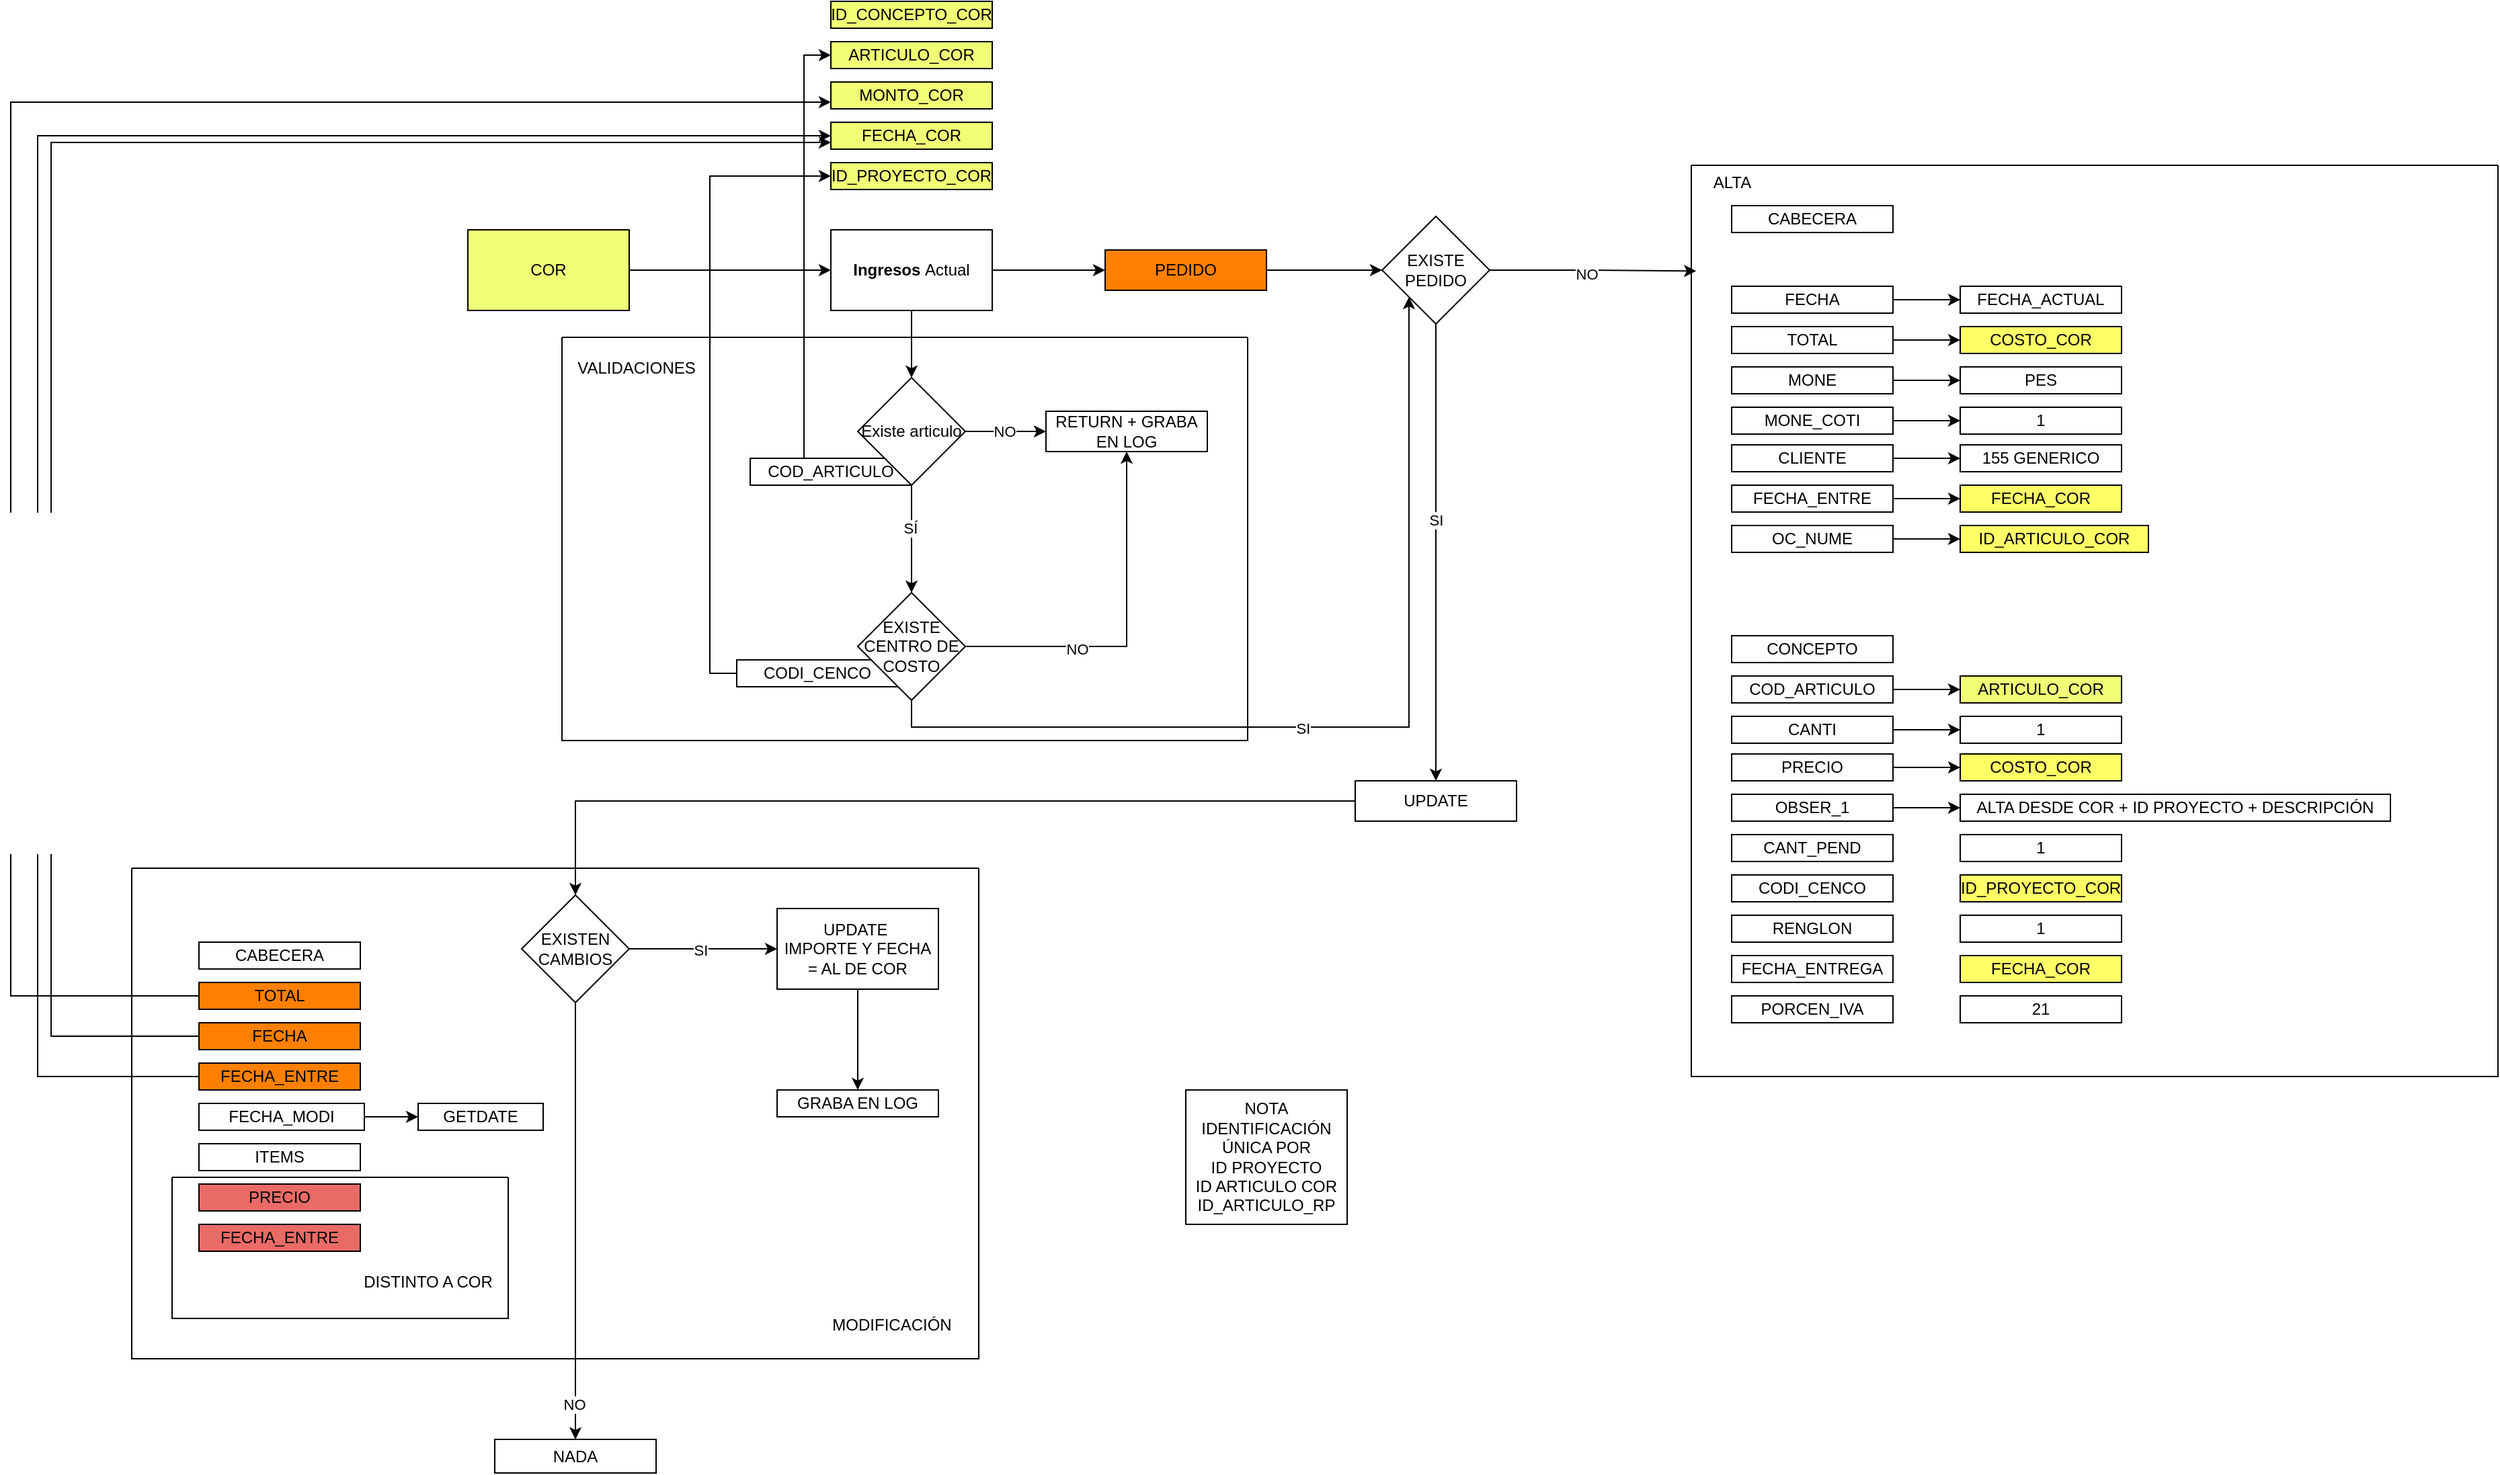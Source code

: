 <mxfile version="28.0.3">
  <diagram name="Página-1" id="az-HXvhcHMZpjfhaf4oW">
    <mxGraphModel dx="3389" dy="1124" grid="1" gridSize="10" guides="1" tooltips="1" connect="1" arrows="1" fold="1" page="1" pageScale="1" pageWidth="827" pageHeight="1169" math="0" shadow="0">
      <root>
        <mxCell id="0" />
        <mxCell id="1" parent="0" />
        <mxCell id="mA8WGkVpZ4x5Z3TfRWQx-1" style="edgeStyle=orthogonalEdgeStyle;rounded=0;orthogonalLoop=1;jettySize=auto;html=1;entryX=0;entryY=0.5;entryDx=0;entryDy=0;" edge="1" parent="1" source="mA8WGkVpZ4x5Z3TfRWQx-2" target="mA8WGkVpZ4x5Z3TfRWQx-3">
          <mxGeometry relative="1" as="geometry" />
        </mxCell>
        <mxCell id="mA8WGkVpZ4x5Z3TfRWQx-2" value="COR" style="rounded=0;whiteSpace=wrap;html=1;fillColor=#F1FF76;" vertex="1" parent="1">
          <mxGeometry x="-180" y="280" width="120" height="60" as="geometry" />
        </mxCell>
        <mxCell id="mA8WGkVpZ4x5Z3TfRWQx-12" style="edgeStyle=orthogonalEdgeStyle;rounded=0;orthogonalLoop=1;jettySize=auto;html=1;entryX=0.5;entryY=0;entryDx=0;entryDy=0;" edge="1" parent="1" source="mA8WGkVpZ4x5Z3TfRWQx-3" target="mA8WGkVpZ4x5Z3TfRWQx-9">
          <mxGeometry relative="1" as="geometry" />
        </mxCell>
        <mxCell id="mA8WGkVpZ4x5Z3TfRWQx-27" value="" style="edgeStyle=orthogonalEdgeStyle;rounded=0;orthogonalLoop=1;jettySize=auto;html=1;" edge="1" parent="1" source="mA8WGkVpZ4x5Z3TfRWQx-3" target="mA8WGkVpZ4x5Z3TfRWQx-26">
          <mxGeometry relative="1" as="geometry" />
        </mxCell>
        <mxCell id="mA8WGkVpZ4x5Z3TfRWQx-3" value="&lt;b&gt;Ingresos&amp;nbsp;&lt;/b&gt;Actual" style="rounded=0;whiteSpace=wrap;html=1;" vertex="1" parent="1">
          <mxGeometry x="90" y="280" width="120" height="60" as="geometry" />
        </mxCell>
        <mxCell id="mA8WGkVpZ4x5Z3TfRWQx-4" value="ARTICULO_COR" style="rounded=0;whiteSpace=wrap;html=1;fillColor=#F1FF76;" vertex="1" parent="1">
          <mxGeometry x="90" y="140" width="120" height="20" as="geometry" />
        </mxCell>
        <mxCell id="mA8WGkVpZ4x5Z3TfRWQx-5" value="ID_CONCEPTO_COR" style="rounded=0;whiteSpace=wrap;html=1;fillColor=#F1FF76;" vertex="1" parent="1">
          <mxGeometry x="90" y="110" width="120" height="20" as="geometry" />
        </mxCell>
        <mxCell id="mA8WGkVpZ4x5Z3TfRWQx-6" value="MONTO_COR" style="rounded=0;whiteSpace=wrap;html=1;fillColor=#F1FF76;" vertex="1" parent="1">
          <mxGeometry x="90" y="170" width="120" height="20" as="geometry" />
        </mxCell>
        <mxCell id="mA8WGkVpZ4x5Z3TfRWQx-7" value="FECHA_COR" style="rounded=0;whiteSpace=wrap;html=1;fillColor=#F1FF76;" vertex="1" parent="1">
          <mxGeometry x="90" y="200" width="120" height="20" as="geometry" />
        </mxCell>
        <mxCell id="mA8WGkVpZ4x5Z3TfRWQx-8" value="ID_PROYECTO_COR" style="rounded=0;whiteSpace=wrap;html=1;fillColor=#F1FF76;" vertex="1" parent="1">
          <mxGeometry x="90" y="230" width="120" height="20" as="geometry" />
        </mxCell>
        <mxCell id="mA8WGkVpZ4x5Z3TfRWQx-11" style="edgeStyle=orthogonalEdgeStyle;rounded=0;orthogonalLoop=1;jettySize=auto;html=1;entryX=0;entryY=0.5;entryDx=0;entryDy=0;" edge="1" parent="1" source="mA8WGkVpZ4x5Z3TfRWQx-10" target="mA8WGkVpZ4x5Z3TfRWQx-4">
          <mxGeometry relative="1" as="geometry">
            <Array as="points">
              <mxPoint x="70" y="150" />
            </Array>
          </mxGeometry>
        </mxCell>
        <mxCell id="mA8WGkVpZ4x5Z3TfRWQx-10" value="COD_ARTICULO" style="rounded=0;whiteSpace=wrap;html=1;" vertex="1" parent="1">
          <mxGeometry x="30" y="450" width="120" height="20" as="geometry" />
        </mxCell>
        <mxCell id="mA8WGkVpZ4x5Z3TfRWQx-17" style="edgeStyle=orthogonalEdgeStyle;rounded=0;orthogonalLoop=1;jettySize=auto;html=1;" edge="1" parent="1" source="mA8WGkVpZ4x5Z3TfRWQx-9" target="mA8WGkVpZ4x5Z3TfRWQx-14">
          <mxGeometry relative="1" as="geometry" />
        </mxCell>
        <mxCell id="mA8WGkVpZ4x5Z3TfRWQx-18" value="NO" style="edgeLabel;html=1;align=center;verticalAlign=middle;resizable=0;points=[];" vertex="1" connectable="0" parent="mA8WGkVpZ4x5Z3TfRWQx-17">
          <mxGeometry x="-0.027" relative="1" as="geometry">
            <mxPoint as="offset" />
          </mxGeometry>
        </mxCell>
        <mxCell id="mA8WGkVpZ4x5Z3TfRWQx-21" value="" style="edgeStyle=orthogonalEdgeStyle;rounded=0;orthogonalLoop=1;jettySize=auto;html=1;" edge="1" parent="1" source="mA8WGkVpZ4x5Z3TfRWQx-9" target="mA8WGkVpZ4x5Z3TfRWQx-20">
          <mxGeometry relative="1" as="geometry" />
        </mxCell>
        <mxCell id="mA8WGkVpZ4x5Z3TfRWQx-32" value="SÍ" style="edgeLabel;html=1;align=center;verticalAlign=middle;resizable=0;points=[];" vertex="1" connectable="0" parent="mA8WGkVpZ4x5Z3TfRWQx-21">
          <mxGeometry x="-0.205" y="-1" relative="1" as="geometry">
            <mxPoint as="offset" />
          </mxGeometry>
        </mxCell>
        <mxCell id="mA8WGkVpZ4x5Z3TfRWQx-9" value="Existe articulo" style="rhombus;whiteSpace=wrap;html=1;" vertex="1" parent="1">
          <mxGeometry x="110" y="390" width="80" height="80" as="geometry" />
        </mxCell>
        <mxCell id="mA8WGkVpZ4x5Z3TfRWQx-14" value="RETURN + GRABA EN LOG" style="rounded=0;whiteSpace=wrap;html=1;" vertex="1" parent="1">
          <mxGeometry x="250" y="415" width="120" height="30" as="geometry" />
        </mxCell>
        <mxCell id="mA8WGkVpZ4x5Z3TfRWQx-22" style="edgeStyle=orthogonalEdgeStyle;rounded=0;orthogonalLoop=1;jettySize=auto;html=1;entryX=0.5;entryY=1;entryDx=0;entryDy=0;" edge="1" parent="1" source="mA8WGkVpZ4x5Z3TfRWQx-20" target="mA8WGkVpZ4x5Z3TfRWQx-14">
          <mxGeometry relative="1" as="geometry" />
        </mxCell>
        <mxCell id="mA8WGkVpZ4x5Z3TfRWQx-23" value="NO" style="edgeLabel;html=1;align=center;verticalAlign=middle;resizable=0;points=[];" vertex="1" connectable="0" parent="mA8WGkVpZ4x5Z3TfRWQx-22">
          <mxGeometry x="-0.372" y="-2" relative="1" as="geometry">
            <mxPoint as="offset" />
          </mxGeometry>
        </mxCell>
        <mxCell id="mA8WGkVpZ4x5Z3TfRWQx-25" style="edgeStyle=orthogonalEdgeStyle;rounded=0;orthogonalLoop=1;jettySize=auto;html=1;entryX=0;entryY=0.5;entryDx=0;entryDy=0;" edge="1" parent="1" source="mA8WGkVpZ4x5Z3TfRWQx-24" target="mA8WGkVpZ4x5Z3TfRWQx-8">
          <mxGeometry relative="1" as="geometry">
            <Array as="points">
              <mxPoint y="610" />
              <mxPoint y="240" />
            </Array>
          </mxGeometry>
        </mxCell>
        <mxCell id="mA8WGkVpZ4x5Z3TfRWQx-24" value="CODI_CENCO" style="rounded=0;whiteSpace=wrap;html=1;" vertex="1" parent="1">
          <mxGeometry x="20" y="600" width="120" height="20" as="geometry" />
        </mxCell>
        <mxCell id="mA8WGkVpZ4x5Z3TfRWQx-172" style="edgeStyle=orthogonalEdgeStyle;rounded=0;orthogonalLoop=1;jettySize=auto;html=1;entryX=0;entryY=1;entryDx=0;entryDy=0;" edge="1" parent="1" source="mA8WGkVpZ4x5Z3TfRWQx-20" target="mA8WGkVpZ4x5Z3TfRWQx-28">
          <mxGeometry relative="1" as="geometry">
            <Array as="points">
              <mxPoint x="150" y="650" />
              <mxPoint x="520" y="650" />
            </Array>
          </mxGeometry>
        </mxCell>
        <mxCell id="mA8WGkVpZ4x5Z3TfRWQx-173" value="SI" style="edgeLabel;html=1;align=center;verticalAlign=middle;resizable=0;points=[];" vertex="1" connectable="0" parent="mA8WGkVpZ4x5Z3TfRWQx-172">
          <mxGeometry x="-0.123" y="-1" relative="1" as="geometry">
            <mxPoint x="-1" as="offset" />
          </mxGeometry>
        </mxCell>
        <mxCell id="mA8WGkVpZ4x5Z3TfRWQx-20" value="EXISTE CENTRO DE COSTO" style="rhombus;whiteSpace=wrap;html=1;" vertex="1" parent="1">
          <mxGeometry x="110" y="550" width="80" height="80" as="geometry" />
        </mxCell>
        <mxCell id="mA8WGkVpZ4x5Z3TfRWQx-29" value="" style="edgeStyle=orthogonalEdgeStyle;rounded=0;orthogonalLoop=1;jettySize=auto;html=1;" edge="1" parent="1" source="mA8WGkVpZ4x5Z3TfRWQx-26" target="mA8WGkVpZ4x5Z3TfRWQx-28">
          <mxGeometry relative="1" as="geometry" />
        </mxCell>
        <mxCell id="mA8WGkVpZ4x5Z3TfRWQx-26" value="PEDIDO" style="whiteSpace=wrap;html=1;rounded=0;fillColor=#FF8000;" vertex="1" parent="1">
          <mxGeometry x="294" y="295" width="120" height="30" as="geometry" />
        </mxCell>
        <mxCell id="mA8WGkVpZ4x5Z3TfRWQx-38" style="edgeStyle=orthogonalEdgeStyle;rounded=0;orthogonalLoop=1;jettySize=auto;html=1;entryX=0.5;entryY=0;entryDx=0;entryDy=0;" edge="1" parent="1" source="mA8WGkVpZ4x5Z3TfRWQx-28" target="mA8WGkVpZ4x5Z3TfRWQx-37">
          <mxGeometry relative="1" as="geometry" />
        </mxCell>
        <mxCell id="mA8WGkVpZ4x5Z3TfRWQx-39" value="SI" style="edgeLabel;html=1;align=center;verticalAlign=middle;resizable=0;points=[];" vertex="1" connectable="0" parent="mA8WGkVpZ4x5Z3TfRWQx-38">
          <mxGeometry x="-0.144" relative="1" as="geometry">
            <mxPoint as="offset" />
          </mxGeometry>
        </mxCell>
        <mxCell id="mA8WGkVpZ4x5Z3TfRWQx-28" value="EXISTE PEDIDO" style="rhombus;whiteSpace=wrap;html=1;rounded=0;" vertex="1" parent="1">
          <mxGeometry x="500" y="270" width="80" height="80" as="geometry" />
        </mxCell>
        <mxCell id="mA8WGkVpZ4x5Z3TfRWQx-30" value="" style="swimlane;startSize=0;" vertex="1" parent="1">
          <mxGeometry x="-110" y="360" width="510" height="300" as="geometry" />
        </mxCell>
        <mxCell id="mA8WGkVpZ4x5Z3TfRWQx-31" value="VALIDACIONES" style="text;html=1;align=center;verticalAlign=middle;resizable=0;points=[];autosize=1;strokeColor=none;fillColor=none;" vertex="1" parent="mA8WGkVpZ4x5Z3TfRWQx-30">
          <mxGeometry y="8" width="110" height="30" as="geometry" />
        </mxCell>
        <mxCell id="mA8WGkVpZ4x5Z3TfRWQx-41" value="" style="edgeStyle=orthogonalEdgeStyle;rounded=0;orthogonalLoop=1;jettySize=auto;html=1;" edge="1" parent="1" source="mA8WGkVpZ4x5Z3TfRWQx-37" target="mA8WGkVpZ4x5Z3TfRWQx-40">
          <mxGeometry relative="1" as="geometry" />
        </mxCell>
        <mxCell id="mA8WGkVpZ4x5Z3TfRWQx-37" value="UPDATE" style="rounded=0;whiteSpace=wrap;html=1;" vertex="1" parent="1">
          <mxGeometry x="480" y="690" width="120" height="30" as="geometry" />
        </mxCell>
        <mxCell id="mA8WGkVpZ4x5Z3TfRWQx-51" style="edgeStyle=orthogonalEdgeStyle;rounded=0;orthogonalLoop=1;jettySize=auto;html=1;" edge="1" parent="1" source="mA8WGkVpZ4x5Z3TfRWQx-40" target="mA8WGkVpZ4x5Z3TfRWQx-49">
          <mxGeometry relative="1" as="geometry" />
        </mxCell>
        <mxCell id="mA8WGkVpZ4x5Z3TfRWQx-72" value="SI" style="edgeLabel;html=1;align=center;verticalAlign=middle;resizable=0;points=[];" vertex="1" connectable="0" parent="mA8WGkVpZ4x5Z3TfRWQx-51">
          <mxGeometry x="-0.047" y="-1" relative="1" as="geometry">
            <mxPoint as="offset" />
          </mxGeometry>
        </mxCell>
        <mxCell id="mA8WGkVpZ4x5Z3TfRWQx-63" style="edgeStyle=orthogonalEdgeStyle;rounded=0;orthogonalLoop=1;jettySize=auto;html=1;entryX=0.5;entryY=0;entryDx=0;entryDy=0;" edge="1" parent="1" source="mA8WGkVpZ4x5Z3TfRWQx-40" target="mA8WGkVpZ4x5Z3TfRWQx-43">
          <mxGeometry relative="1" as="geometry" />
        </mxCell>
        <mxCell id="mA8WGkVpZ4x5Z3TfRWQx-64" value="NO" style="edgeLabel;html=1;align=center;verticalAlign=middle;resizable=0;points=[];" vertex="1" connectable="0" parent="mA8WGkVpZ4x5Z3TfRWQx-63">
          <mxGeometry x="0.839" y="-1" relative="1" as="geometry">
            <mxPoint as="offset" />
          </mxGeometry>
        </mxCell>
        <mxCell id="mA8WGkVpZ4x5Z3TfRWQx-40" value="EXISTEN CAMBIOS" style="rhombus;whiteSpace=wrap;html=1;rounded=0;" vertex="1" parent="1">
          <mxGeometry x="-140" y="775" width="80" height="80" as="geometry" />
        </mxCell>
        <mxCell id="mA8WGkVpZ4x5Z3TfRWQx-43" value="NADA" style="whiteSpace=wrap;html=1;rounded=0;" vertex="1" parent="1">
          <mxGeometry x="-160" y="1180" width="120" height="25" as="geometry" />
        </mxCell>
        <mxCell id="mA8WGkVpZ4x5Z3TfRWQx-48" value="" style="edgeStyle=orthogonalEdgeStyle;rounded=0;orthogonalLoop=1;jettySize=auto;html=1;" edge="1" parent="1" source="mA8WGkVpZ4x5Z3TfRWQx-49" target="mA8WGkVpZ4x5Z3TfRWQx-50">
          <mxGeometry relative="1" as="geometry" />
        </mxCell>
        <mxCell id="mA8WGkVpZ4x5Z3TfRWQx-49" value="UPDATE&amp;nbsp;&lt;div&gt;IMPORTE Y FECHA = AL DE COR&lt;/div&gt;" style="rounded=0;whiteSpace=wrap;html=1;" vertex="1" parent="1">
          <mxGeometry x="50" y="785" width="120" height="60" as="geometry" />
        </mxCell>
        <mxCell id="mA8WGkVpZ4x5Z3TfRWQx-65" value="" style="swimlane;startSize=0;" vertex="1" parent="1">
          <mxGeometry x="-430" y="755" width="630" height="365" as="geometry" />
        </mxCell>
        <mxCell id="mA8WGkVpZ4x5Z3TfRWQx-66" value="MODIFICACIÓN" style="text;html=1;align=center;verticalAlign=middle;resizable=0;points=[];autosize=1;strokeColor=none;fillColor=none;" vertex="1" parent="mA8WGkVpZ4x5Z3TfRWQx-65">
          <mxGeometry x="510" y="325" width="110" height="30" as="geometry" />
        </mxCell>
        <mxCell id="mA8WGkVpZ4x5Z3TfRWQx-50" value="GRABA EN LOG" style="whiteSpace=wrap;html=1;rounded=0;" vertex="1" parent="mA8WGkVpZ4x5Z3TfRWQx-65">
          <mxGeometry x="480" y="165" width="120" height="20" as="geometry" />
        </mxCell>
        <mxCell id="mA8WGkVpZ4x5Z3TfRWQx-78" value="" style="swimlane;startSize=0;" vertex="1" parent="mA8WGkVpZ4x5Z3TfRWQx-65">
          <mxGeometry x="30" y="230" width="250" height="105" as="geometry" />
        </mxCell>
        <mxCell id="mA8WGkVpZ4x5Z3TfRWQx-52" value="CABECERA" style="whiteSpace=wrap;html=1;rounded=0;" vertex="1" parent="1">
          <mxGeometry x="-380" y="810" width="120" height="20" as="geometry" />
        </mxCell>
        <mxCell id="mA8WGkVpZ4x5Z3TfRWQx-53" value="ITEMS" style="whiteSpace=wrap;html=1;rounded=0;" vertex="1" parent="1">
          <mxGeometry x="-380" y="960" width="120" height="20" as="geometry" />
        </mxCell>
        <mxCell id="mA8WGkVpZ4x5Z3TfRWQx-54" value="PRECIO" style="whiteSpace=wrap;html=1;rounded=0;fillColor=#EA6B66;" vertex="1" parent="1">
          <mxGeometry x="-380" y="990" width="120" height="20" as="geometry" />
        </mxCell>
        <mxCell id="mA8WGkVpZ4x5Z3TfRWQx-55" value="FECHA_ENTRE" style="whiteSpace=wrap;html=1;rounded=0;fillColor=#EA6B66;" vertex="1" parent="1">
          <mxGeometry x="-380" y="1020" width="120" height="20" as="geometry" />
        </mxCell>
        <mxCell id="mA8WGkVpZ4x5Z3TfRWQx-75" style="edgeStyle=orthogonalEdgeStyle;rounded=0;orthogonalLoop=1;jettySize=auto;html=1;entryX=0;entryY=0.75;entryDx=0;entryDy=0;" edge="1" parent="1" source="mA8WGkVpZ4x5Z3TfRWQx-56" target="mA8WGkVpZ4x5Z3TfRWQx-6">
          <mxGeometry relative="1" as="geometry">
            <Array as="points">
              <mxPoint x="-520" y="850" />
              <mxPoint x="-520" y="185" />
            </Array>
          </mxGeometry>
        </mxCell>
        <mxCell id="mA8WGkVpZ4x5Z3TfRWQx-56" value="TOTAL" style="whiteSpace=wrap;html=1;rounded=0;fillColor=#FF8000;" vertex="1" parent="1">
          <mxGeometry x="-380" y="840" width="120" height="20" as="geometry" />
        </mxCell>
        <mxCell id="mA8WGkVpZ4x5Z3TfRWQx-71" style="edgeStyle=orthogonalEdgeStyle;rounded=0;orthogonalLoop=1;jettySize=auto;html=1;" edge="1" parent="1" source="mA8WGkVpZ4x5Z3TfRWQx-57" target="mA8WGkVpZ4x5Z3TfRWQx-70">
          <mxGeometry relative="1" as="geometry" />
        </mxCell>
        <mxCell id="mA8WGkVpZ4x5Z3TfRWQx-57" value="FECHA_MODI" style="whiteSpace=wrap;html=1;rounded=0;" vertex="1" parent="1">
          <mxGeometry x="-380" y="930" width="123" height="20" as="geometry" />
        </mxCell>
        <mxCell id="mA8WGkVpZ4x5Z3TfRWQx-76" style="edgeStyle=orthogonalEdgeStyle;rounded=0;orthogonalLoop=1;jettySize=auto;html=1;entryX=0;entryY=0.75;entryDx=0;entryDy=0;" edge="1" parent="1" source="mA8WGkVpZ4x5Z3TfRWQx-59" target="mA8WGkVpZ4x5Z3TfRWQx-7">
          <mxGeometry relative="1" as="geometry">
            <Array as="points">
              <mxPoint x="-490" y="880" />
              <mxPoint x="-490" y="215" />
            </Array>
          </mxGeometry>
        </mxCell>
        <mxCell id="mA8WGkVpZ4x5Z3TfRWQx-59" value="FECHA" style="whiteSpace=wrap;html=1;rounded=0;fillColor=#FF8000;" vertex="1" parent="1">
          <mxGeometry x="-380" y="870" width="120" height="20" as="geometry" />
        </mxCell>
        <mxCell id="mA8WGkVpZ4x5Z3TfRWQx-77" style="edgeStyle=orthogonalEdgeStyle;rounded=0;orthogonalLoop=1;jettySize=auto;html=1;entryX=0;entryY=0.5;entryDx=0;entryDy=0;" edge="1" parent="1" source="mA8WGkVpZ4x5Z3TfRWQx-60" target="mA8WGkVpZ4x5Z3TfRWQx-7">
          <mxGeometry relative="1" as="geometry">
            <Array as="points">
              <mxPoint x="-500" y="910" />
              <mxPoint x="-500" y="210" />
            </Array>
          </mxGeometry>
        </mxCell>
        <mxCell id="mA8WGkVpZ4x5Z3TfRWQx-60" value="FECHA_ENTRE" style="whiteSpace=wrap;html=1;rounded=0;fillColor=#FF8000;" vertex="1" parent="1">
          <mxGeometry x="-380" y="900" width="120" height="20" as="geometry" />
        </mxCell>
        <mxCell id="mA8WGkVpZ4x5Z3TfRWQx-70" value="GETDATE" style="whiteSpace=wrap;html=1;rounded=0;" vertex="1" parent="1">
          <mxGeometry x="-217" y="930" width="93" height="20" as="geometry" />
        </mxCell>
        <mxCell id="mA8WGkVpZ4x5Z3TfRWQx-79" value="DISTINTO A COR" style="text;html=1;align=center;verticalAlign=middle;resizable=0;points=[];autosize=1;strokeColor=none;fillColor=none;" vertex="1" parent="1">
          <mxGeometry x="-270" y="1048" width="120" height="30" as="geometry" />
        </mxCell>
        <mxCell id="mA8WGkVpZ4x5Z3TfRWQx-80" value="CABECERA" style="rounded=0;whiteSpace=wrap;html=1;" vertex="1" parent="1">
          <mxGeometry x="760" y="262" width="120" height="20" as="geometry" />
        </mxCell>
        <mxCell id="mA8WGkVpZ4x5Z3TfRWQx-84" style="edgeStyle=orthogonalEdgeStyle;rounded=0;orthogonalLoop=1;jettySize=auto;html=1;entryX=0;entryY=0.5;entryDx=0;entryDy=0;" edge="1" parent="1" source="mA8WGkVpZ4x5Z3TfRWQx-85" target="mA8WGkVpZ4x5Z3TfRWQx-86">
          <mxGeometry relative="1" as="geometry" />
        </mxCell>
        <mxCell id="mA8WGkVpZ4x5Z3TfRWQx-85" value="FECHA" style="rounded=0;whiteSpace=wrap;html=1;" vertex="1" parent="1">
          <mxGeometry x="760" y="322" width="120" height="20" as="geometry" />
        </mxCell>
        <mxCell id="mA8WGkVpZ4x5Z3TfRWQx-86" value="FECHA_ACTUAL" style="rounded=0;whiteSpace=wrap;html=1;fillColor=#FFFFFF;" vertex="1" parent="1">
          <mxGeometry x="930" y="322" width="120" height="20" as="geometry" />
        </mxCell>
        <mxCell id="mA8WGkVpZ4x5Z3TfRWQx-87" style="edgeStyle=orthogonalEdgeStyle;rounded=0;orthogonalLoop=1;jettySize=auto;html=1;entryX=0;entryY=0.5;entryDx=0;entryDy=0;" edge="1" parent="1" source="mA8WGkVpZ4x5Z3TfRWQx-88" target="mA8WGkVpZ4x5Z3TfRWQx-89">
          <mxGeometry relative="1" as="geometry" />
        </mxCell>
        <mxCell id="mA8WGkVpZ4x5Z3TfRWQx-88" value="TOTAL" style="rounded=0;whiteSpace=wrap;html=1;" vertex="1" parent="1">
          <mxGeometry x="760" y="352" width="120" height="20" as="geometry" />
        </mxCell>
        <mxCell id="mA8WGkVpZ4x5Z3TfRWQx-89" value="COSTO_COR" style="rounded=0;whiteSpace=wrap;html=1;fillColor=#FFFF66;" vertex="1" parent="1">
          <mxGeometry x="930" y="352" width="120" height="20" as="geometry" />
        </mxCell>
        <mxCell id="mA8WGkVpZ4x5Z3TfRWQx-90" style="edgeStyle=orthogonalEdgeStyle;rounded=0;orthogonalLoop=1;jettySize=auto;html=1;entryX=0;entryY=0.5;entryDx=0;entryDy=0;" edge="1" parent="1" source="mA8WGkVpZ4x5Z3TfRWQx-91" target="mA8WGkVpZ4x5Z3TfRWQx-92">
          <mxGeometry relative="1" as="geometry" />
        </mxCell>
        <mxCell id="mA8WGkVpZ4x5Z3TfRWQx-91" value="MONE" style="rounded=0;whiteSpace=wrap;html=1;" vertex="1" parent="1">
          <mxGeometry x="760" y="382" width="120" height="20" as="geometry" />
        </mxCell>
        <mxCell id="mA8WGkVpZ4x5Z3TfRWQx-92" value="PES" style="rounded=0;whiteSpace=wrap;html=1;" vertex="1" parent="1">
          <mxGeometry x="930" y="382" width="120" height="20" as="geometry" />
        </mxCell>
        <mxCell id="mA8WGkVpZ4x5Z3TfRWQx-93" style="edgeStyle=orthogonalEdgeStyle;rounded=0;orthogonalLoop=1;jettySize=auto;html=1;entryX=0;entryY=0.5;entryDx=0;entryDy=0;" edge="1" parent="1" source="mA8WGkVpZ4x5Z3TfRWQx-94" target="mA8WGkVpZ4x5Z3TfRWQx-95">
          <mxGeometry relative="1" as="geometry" />
        </mxCell>
        <mxCell id="mA8WGkVpZ4x5Z3TfRWQx-94" value="MONE_COTI" style="rounded=0;whiteSpace=wrap;html=1;" vertex="1" parent="1">
          <mxGeometry x="760" y="412" width="120" height="20" as="geometry" />
        </mxCell>
        <mxCell id="mA8WGkVpZ4x5Z3TfRWQx-95" value="1" style="rounded=0;whiteSpace=wrap;html=1;" vertex="1" parent="1">
          <mxGeometry x="930" y="412" width="120" height="20" as="geometry" />
        </mxCell>
        <mxCell id="mA8WGkVpZ4x5Z3TfRWQx-99" value="" style="swimlane;startSize=0;" vertex="1" parent="1">
          <mxGeometry x="730" y="232" width="600" height="678" as="geometry" />
        </mxCell>
        <mxCell id="mA8WGkVpZ4x5Z3TfRWQx-100" value="CONCEPTO" style="rounded=0;whiteSpace=wrap;html=1;" vertex="1" parent="mA8WGkVpZ4x5Z3TfRWQx-99">
          <mxGeometry x="30" y="350" width="120" height="20" as="geometry" />
        </mxCell>
        <mxCell id="mA8WGkVpZ4x5Z3TfRWQx-101" style="edgeStyle=orthogonalEdgeStyle;rounded=0;orthogonalLoop=1;jettySize=auto;html=1;entryX=0;entryY=0.5;entryDx=0;entryDy=0;" edge="1" parent="mA8WGkVpZ4x5Z3TfRWQx-99" source="mA8WGkVpZ4x5Z3TfRWQx-102" target="mA8WGkVpZ4x5Z3TfRWQx-103">
          <mxGeometry relative="1" as="geometry" />
        </mxCell>
        <mxCell id="mA8WGkVpZ4x5Z3TfRWQx-102" value="COD_ARTICULO" style="rounded=0;whiteSpace=wrap;html=1;" vertex="1" parent="mA8WGkVpZ4x5Z3TfRWQx-99">
          <mxGeometry x="30" y="380" width="120" height="20" as="geometry" />
        </mxCell>
        <mxCell id="mA8WGkVpZ4x5Z3TfRWQx-103" value="ARTICULO_COR" style="rounded=0;whiteSpace=wrap;html=1;fillColor=#F1FF76;" vertex="1" parent="mA8WGkVpZ4x5Z3TfRWQx-99">
          <mxGeometry x="200" y="380" width="120" height="20" as="geometry" />
        </mxCell>
        <mxCell id="mA8WGkVpZ4x5Z3TfRWQx-104" style="edgeStyle=orthogonalEdgeStyle;rounded=0;orthogonalLoop=1;jettySize=auto;html=1;entryX=0;entryY=0.5;entryDx=0;entryDy=0;" edge="1" parent="mA8WGkVpZ4x5Z3TfRWQx-99" source="mA8WGkVpZ4x5Z3TfRWQx-105" target="mA8WGkVpZ4x5Z3TfRWQx-106">
          <mxGeometry relative="1" as="geometry" />
        </mxCell>
        <mxCell id="mA8WGkVpZ4x5Z3TfRWQx-105" value="CANTI" style="rounded=0;whiteSpace=wrap;html=1;" vertex="1" parent="mA8WGkVpZ4x5Z3TfRWQx-99">
          <mxGeometry x="30" y="410" width="120" height="20" as="geometry" />
        </mxCell>
        <mxCell id="mA8WGkVpZ4x5Z3TfRWQx-106" value="1" style="rounded=0;whiteSpace=wrap;html=1;fillColor=#FFFFFF;" vertex="1" parent="mA8WGkVpZ4x5Z3TfRWQx-99">
          <mxGeometry x="200" y="410" width="120" height="20" as="geometry" />
        </mxCell>
        <mxCell id="mA8WGkVpZ4x5Z3TfRWQx-122" style="edgeStyle=orthogonalEdgeStyle;rounded=0;orthogonalLoop=1;jettySize=auto;html=1;entryX=0;entryY=0.5;entryDx=0;entryDy=0;" edge="1" parent="mA8WGkVpZ4x5Z3TfRWQx-99" source="mA8WGkVpZ4x5Z3TfRWQx-123" target="mA8WGkVpZ4x5Z3TfRWQx-124">
          <mxGeometry relative="1" as="geometry" />
        </mxCell>
        <mxCell id="mA8WGkVpZ4x5Z3TfRWQx-123" value="OC_NUME" style="rounded=0;whiteSpace=wrap;html=1;" vertex="1" parent="mA8WGkVpZ4x5Z3TfRWQx-99">
          <mxGeometry x="30" y="268" width="120" height="20" as="geometry" />
        </mxCell>
        <mxCell id="mA8WGkVpZ4x5Z3TfRWQx-124" value="ID_ARTICULO_COR" style="rounded=0;whiteSpace=wrap;html=1;fillColor=#FFFF66;" vertex="1" parent="mA8WGkVpZ4x5Z3TfRWQx-99">
          <mxGeometry x="200" y="268" width="140" height="20" as="geometry" />
        </mxCell>
        <mxCell id="mA8WGkVpZ4x5Z3TfRWQx-82" value="CLIENTE" style="rounded=0;whiteSpace=wrap;html=1;" vertex="1" parent="mA8WGkVpZ4x5Z3TfRWQx-99">
          <mxGeometry x="30" y="208" width="120" height="20" as="geometry" />
        </mxCell>
        <mxCell id="mA8WGkVpZ4x5Z3TfRWQx-83" value="155 GENERICO" style="rounded=0;whiteSpace=wrap;html=1;" vertex="1" parent="mA8WGkVpZ4x5Z3TfRWQx-99">
          <mxGeometry x="200" y="208" width="120" height="20" as="geometry" />
        </mxCell>
        <mxCell id="mA8WGkVpZ4x5Z3TfRWQx-81" style="edgeStyle=orthogonalEdgeStyle;rounded=0;orthogonalLoop=1;jettySize=auto;html=1;entryX=0;entryY=0.5;entryDx=0;entryDy=0;" edge="1" parent="mA8WGkVpZ4x5Z3TfRWQx-99" source="mA8WGkVpZ4x5Z3TfRWQx-82" target="mA8WGkVpZ4x5Z3TfRWQx-83">
          <mxGeometry relative="1" as="geometry" />
        </mxCell>
        <mxCell id="mA8WGkVpZ4x5Z3TfRWQx-130" style="edgeStyle=orthogonalEdgeStyle;rounded=0;orthogonalLoop=1;jettySize=auto;html=1;entryX=0;entryY=0.5;entryDx=0;entryDy=0;" edge="1" parent="mA8WGkVpZ4x5Z3TfRWQx-99" source="mA8WGkVpZ4x5Z3TfRWQx-128" target="mA8WGkVpZ4x5Z3TfRWQx-129">
          <mxGeometry relative="1" as="geometry" />
        </mxCell>
        <mxCell id="mA8WGkVpZ4x5Z3TfRWQx-128" value="FECHA_ENTRE" style="rounded=0;whiteSpace=wrap;html=1;" vertex="1" parent="mA8WGkVpZ4x5Z3TfRWQx-99">
          <mxGeometry x="30" y="238" width="120" height="20" as="geometry" />
        </mxCell>
        <mxCell id="mA8WGkVpZ4x5Z3TfRWQx-129" value="FECHA_COR" style="rounded=0;whiteSpace=wrap;html=1;fillColor=#FFFF66;" vertex="1" parent="mA8WGkVpZ4x5Z3TfRWQx-99">
          <mxGeometry x="200" y="238" width="120" height="20" as="geometry" />
        </mxCell>
        <mxCell id="mA8WGkVpZ4x5Z3TfRWQx-158" style="edgeStyle=orthogonalEdgeStyle;rounded=0;orthogonalLoop=1;jettySize=auto;html=1;entryX=0;entryY=0.5;entryDx=0;entryDy=0;" edge="1" parent="mA8WGkVpZ4x5Z3TfRWQx-99" source="mA8WGkVpZ4x5Z3TfRWQx-150" target="mA8WGkVpZ4x5Z3TfRWQx-151">
          <mxGeometry relative="1" as="geometry" />
        </mxCell>
        <mxCell id="mA8WGkVpZ4x5Z3TfRWQx-150" value="PRECIO" style="rounded=0;whiteSpace=wrap;html=1;" vertex="1" parent="mA8WGkVpZ4x5Z3TfRWQx-99">
          <mxGeometry x="30" y="438" width="120" height="20" as="geometry" />
        </mxCell>
        <mxCell id="mA8WGkVpZ4x5Z3TfRWQx-151" value="COSTO_COR" style="rounded=0;whiteSpace=wrap;html=1;fillColor=#FFFF66;" vertex="1" parent="mA8WGkVpZ4x5Z3TfRWQx-99">
          <mxGeometry x="200" y="438" width="120" height="20" as="geometry" />
        </mxCell>
        <mxCell id="mA8WGkVpZ4x5Z3TfRWQx-160" style="edgeStyle=orthogonalEdgeStyle;rounded=0;orthogonalLoop=1;jettySize=auto;html=1;entryX=0;entryY=0.5;entryDx=0;entryDy=0;" edge="1" parent="mA8WGkVpZ4x5Z3TfRWQx-99" source="mA8WGkVpZ4x5Z3TfRWQx-152" target="mA8WGkVpZ4x5Z3TfRWQx-159">
          <mxGeometry relative="1" as="geometry" />
        </mxCell>
        <mxCell id="mA8WGkVpZ4x5Z3TfRWQx-152" value="OBSER_1" style="rounded=0;whiteSpace=wrap;html=1;" vertex="1" parent="mA8WGkVpZ4x5Z3TfRWQx-99">
          <mxGeometry x="30" y="468" width="120" height="20" as="geometry" />
        </mxCell>
        <mxCell id="mA8WGkVpZ4x5Z3TfRWQx-153" value="CANT_PEND" style="rounded=0;whiteSpace=wrap;html=1;" vertex="1" parent="mA8WGkVpZ4x5Z3TfRWQx-99">
          <mxGeometry x="30" y="498" width="120" height="20" as="geometry" />
        </mxCell>
        <mxCell id="mA8WGkVpZ4x5Z3TfRWQx-154" value="CODI_CENCO" style="rounded=0;whiteSpace=wrap;html=1;" vertex="1" parent="mA8WGkVpZ4x5Z3TfRWQx-99">
          <mxGeometry x="30" y="528" width="120" height="20" as="geometry" />
        </mxCell>
        <mxCell id="mA8WGkVpZ4x5Z3TfRWQx-155" value="RENGLON" style="rounded=0;whiteSpace=wrap;html=1;" vertex="1" parent="mA8WGkVpZ4x5Z3TfRWQx-99">
          <mxGeometry x="30" y="558" width="120" height="20" as="geometry" />
        </mxCell>
        <mxCell id="mA8WGkVpZ4x5Z3TfRWQx-156" value="FECHA_ENTREGA" style="rounded=0;whiteSpace=wrap;html=1;" vertex="1" parent="mA8WGkVpZ4x5Z3TfRWQx-99">
          <mxGeometry x="30" y="588" width="120" height="20" as="geometry" />
        </mxCell>
        <mxCell id="mA8WGkVpZ4x5Z3TfRWQx-157" value="PORCEN_IVA" style="rounded=0;whiteSpace=wrap;html=1;" vertex="1" parent="mA8WGkVpZ4x5Z3TfRWQx-99">
          <mxGeometry x="30" y="618" width="120" height="20" as="geometry" />
        </mxCell>
        <mxCell id="mA8WGkVpZ4x5Z3TfRWQx-159" value="ALTA DESDE COR + ID PROYECTO + DESCRIPCIÓN" style="rounded=0;whiteSpace=wrap;html=1;" vertex="1" parent="mA8WGkVpZ4x5Z3TfRWQx-99">
          <mxGeometry x="200" y="468" width="320" height="20" as="geometry" />
        </mxCell>
        <mxCell id="mA8WGkVpZ4x5Z3TfRWQx-162" value="1" style="rounded=0;whiteSpace=wrap;html=1;fillColor=#FFFFFF;" vertex="1" parent="mA8WGkVpZ4x5Z3TfRWQx-99">
          <mxGeometry x="200" y="498" width="120" height="20" as="geometry" />
        </mxCell>
        <mxCell id="mA8WGkVpZ4x5Z3TfRWQx-161" value="ID_PROYECTO_COR" style="rounded=0;whiteSpace=wrap;html=1;fillColor=#FFFF66;" vertex="1" parent="mA8WGkVpZ4x5Z3TfRWQx-99">
          <mxGeometry x="200" y="528" width="120" height="20" as="geometry" />
        </mxCell>
        <mxCell id="mA8WGkVpZ4x5Z3TfRWQx-165" value="1" style="rounded=0;whiteSpace=wrap;html=1;fillColor=#FFFFFF;" vertex="1" parent="mA8WGkVpZ4x5Z3TfRWQx-99">
          <mxGeometry x="200" y="558" width="120" height="20" as="geometry" />
        </mxCell>
        <mxCell id="mA8WGkVpZ4x5Z3TfRWQx-166" value="FECHA_COR" style="rounded=0;whiteSpace=wrap;html=1;fillColor=#FFFF66;" vertex="1" parent="mA8WGkVpZ4x5Z3TfRWQx-99">
          <mxGeometry x="200" y="588" width="120" height="20" as="geometry" />
        </mxCell>
        <mxCell id="mA8WGkVpZ4x5Z3TfRWQx-167" value="21" style="rounded=0;whiteSpace=wrap;html=1;fillColor=#FFFFFF;" vertex="1" parent="mA8WGkVpZ4x5Z3TfRWQx-99">
          <mxGeometry x="200" y="618" width="120" height="20" as="geometry" />
        </mxCell>
        <mxCell id="mA8WGkVpZ4x5Z3TfRWQx-125" value="ALTA" style="text;html=1;align=center;verticalAlign=middle;resizable=0;points=[];autosize=1;strokeColor=none;fillColor=none;" vertex="1" parent="1">
          <mxGeometry x="735" y="230" width="50" height="30" as="geometry" />
        </mxCell>
        <mxCell id="mA8WGkVpZ4x5Z3TfRWQx-168" style="edgeStyle=orthogonalEdgeStyle;rounded=0;orthogonalLoop=1;jettySize=auto;html=1;entryX=0.006;entryY=0.116;entryDx=0;entryDy=0;entryPerimeter=0;" edge="1" parent="1" source="mA8WGkVpZ4x5Z3TfRWQx-28" target="mA8WGkVpZ4x5Z3TfRWQx-99">
          <mxGeometry relative="1" as="geometry" />
        </mxCell>
        <mxCell id="mA8WGkVpZ4x5Z3TfRWQx-169" value="NO" style="edgeLabel;html=1;align=center;verticalAlign=middle;resizable=0;points=[];" vertex="1" connectable="0" parent="mA8WGkVpZ4x5Z3TfRWQx-168">
          <mxGeometry x="-0.062" y="-3" relative="1" as="geometry">
            <mxPoint x="-1" as="offset" />
          </mxGeometry>
        </mxCell>
        <mxCell id="mA8WGkVpZ4x5Z3TfRWQx-171" value="&lt;div&gt;NOTA&lt;/div&gt;IDENTIFICACIÓN ÚNICA POR&lt;div&gt;ID PROYECTO&lt;/div&gt;&lt;div&gt;ID ARTICULO COR&lt;/div&gt;&lt;div&gt;ID_ARTICULO_RP&lt;/div&gt;" style="whiteSpace=wrap;html=1;" vertex="1" parent="1">
          <mxGeometry x="354" y="920" width="120" height="100" as="geometry" />
        </mxCell>
      </root>
    </mxGraphModel>
  </diagram>
</mxfile>
